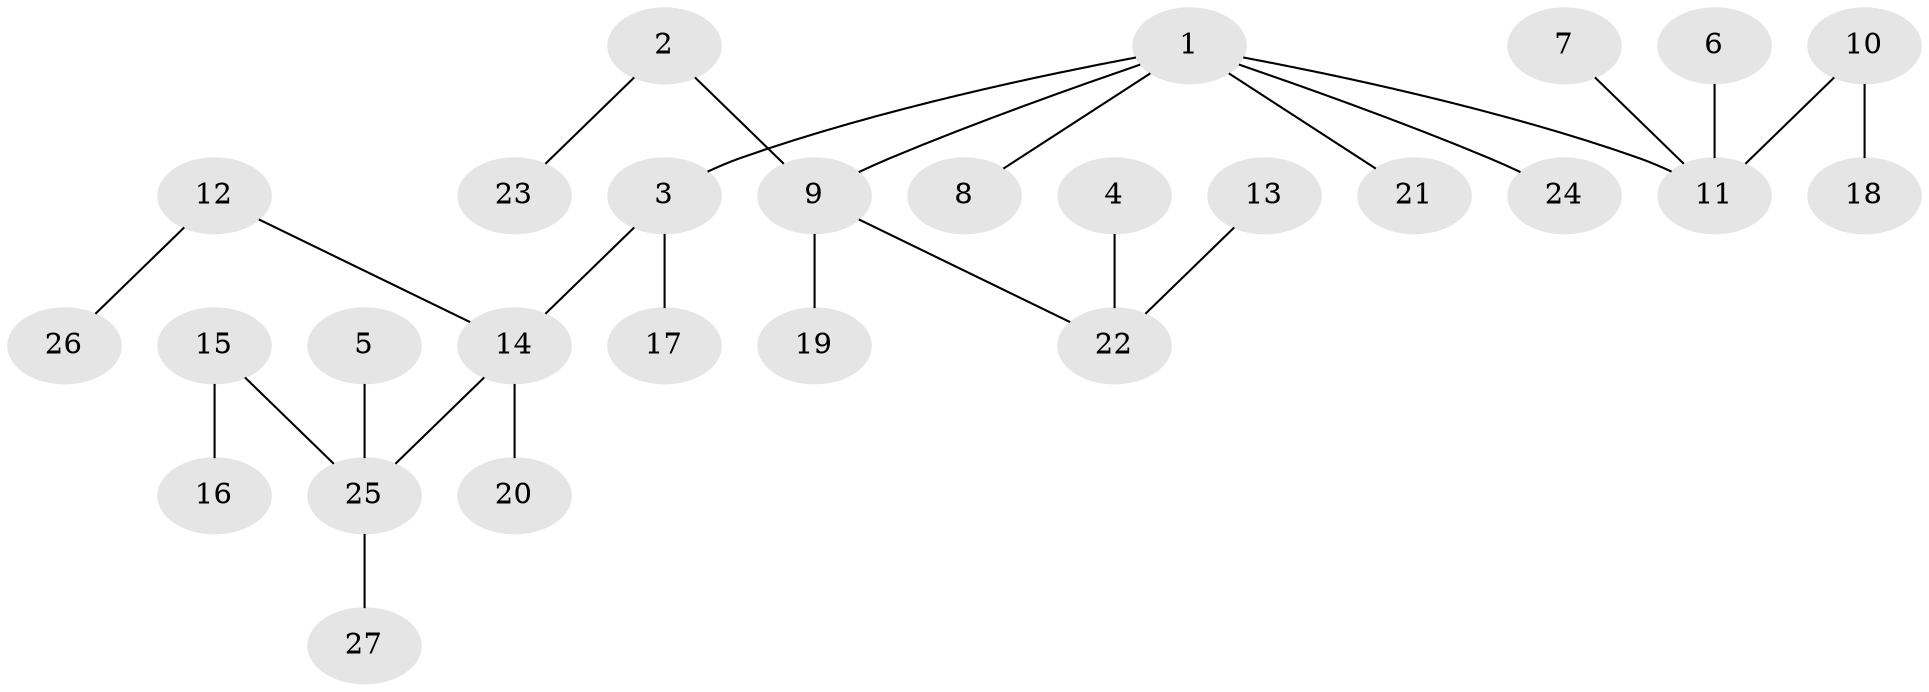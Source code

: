// original degree distribution, {3: 0.1320754716981132, 6: 0.03773584905660377, 2: 0.22641509433962265, 5: 0.05660377358490566, 4: 0.018867924528301886, 1: 0.5283018867924528}
// Generated by graph-tools (version 1.1) at 2025/26/03/09/25 03:26:31]
// undirected, 27 vertices, 26 edges
graph export_dot {
graph [start="1"]
  node [color=gray90,style=filled];
  1;
  2;
  3;
  4;
  5;
  6;
  7;
  8;
  9;
  10;
  11;
  12;
  13;
  14;
  15;
  16;
  17;
  18;
  19;
  20;
  21;
  22;
  23;
  24;
  25;
  26;
  27;
  1 -- 3 [weight=1.0];
  1 -- 8 [weight=1.0];
  1 -- 9 [weight=1.0];
  1 -- 11 [weight=1.0];
  1 -- 21 [weight=1.0];
  1 -- 24 [weight=1.0];
  2 -- 9 [weight=1.0];
  2 -- 23 [weight=1.0];
  3 -- 14 [weight=1.0];
  3 -- 17 [weight=1.0];
  4 -- 22 [weight=1.0];
  5 -- 25 [weight=1.0];
  6 -- 11 [weight=1.0];
  7 -- 11 [weight=1.0];
  9 -- 19 [weight=1.0];
  9 -- 22 [weight=1.0];
  10 -- 11 [weight=1.0];
  10 -- 18 [weight=1.0];
  12 -- 14 [weight=1.0];
  12 -- 26 [weight=1.0];
  13 -- 22 [weight=1.0];
  14 -- 20 [weight=1.0];
  14 -- 25 [weight=1.0];
  15 -- 16 [weight=1.0];
  15 -- 25 [weight=1.0];
  25 -- 27 [weight=1.0];
}
